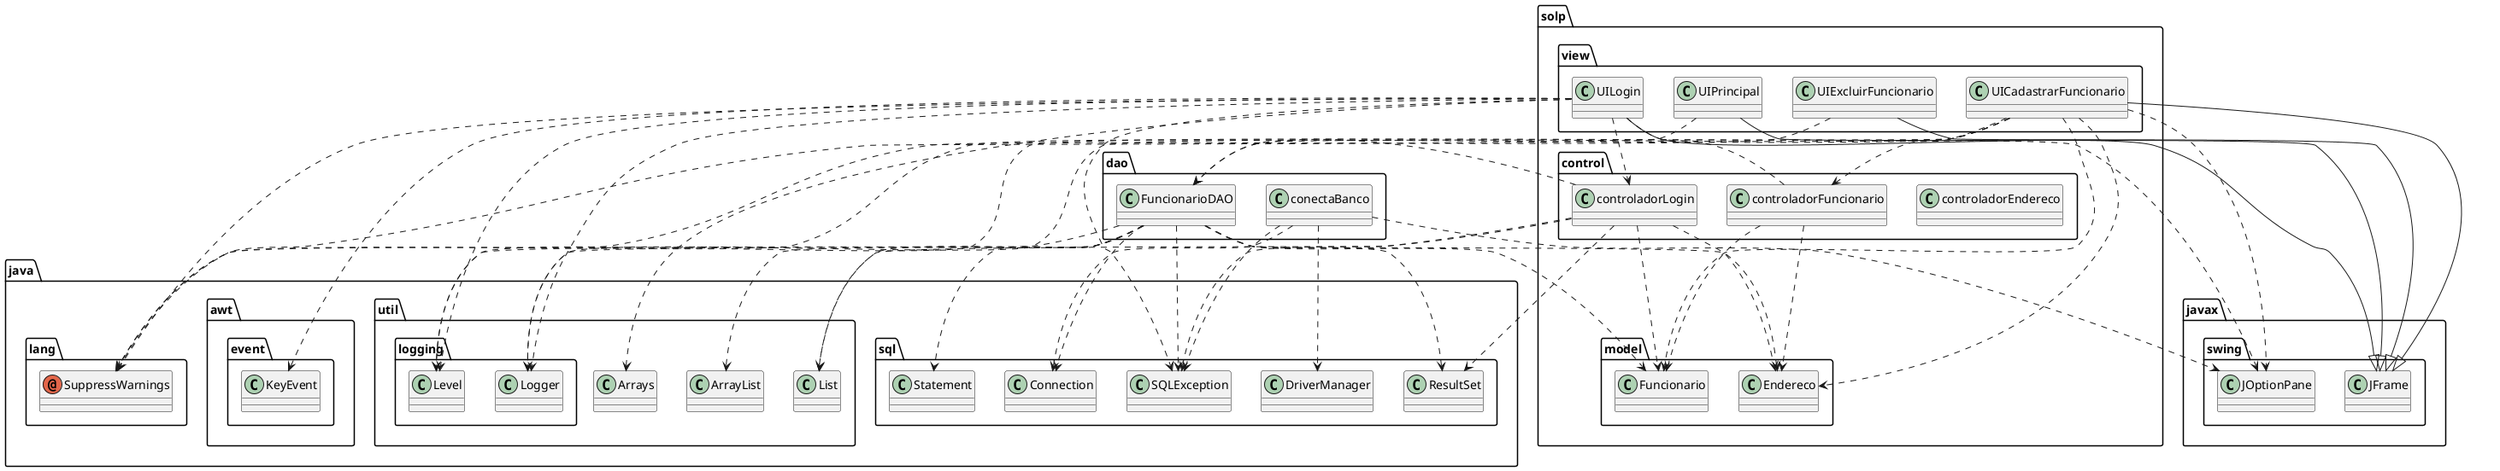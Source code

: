 @startuml
annotation java.lang.SuppressWarnings
class dao.FuncionarioDAO
class dao.conectaBanco
class java.awt.event.KeyEvent
class java.sql.Connection
class java.sql.DriverManager
class java.sql.ResultSet
class java.sql.SQLException
class java.sql.Statement
class java.util.ArrayList
class java.util.Arrays
class java.util.List
class java.util.logging.Level
class java.util.logging.Logger
class javax.swing.JFrame
class javax.swing.JOptionPane
class solp.control.controladorEndereco
class solp.control.controladorFuncionario
class solp.control.controladorLogin
class solp.model.Endereco
class solp.model.Funcionario
class solp.view.UICadastrarFuncionario
class solp.view.UIExcluirFuncionario
class solp.view.UILogin
class solp.view.UIPrincipal
dao.FuncionarioDAO ..> java.sql.Connection
dao.FuncionarioDAO ..> java.sql.ResultSet
dao.FuncionarioDAO ..> java.sql.SQLException
dao.FuncionarioDAO ..> java.sql.Statement
dao.FuncionarioDAO ..> java.util.ArrayList
dao.FuncionarioDAO ..> java.util.List
dao.FuncionarioDAO ..> java.util.logging.Level
dao.FuncionarioDAO ..> java.util.logging.Logger
dao.FuncionarioDAO ..> solp.model.Endereco
dao.FuncionarioDAO ..> solp.model.Funcionario
dao.conectaBanco ..> java.sql.Connection
dao.conectaBanco ..> java.sql.DriverManager
dao.conectaBanco ..> java.sql.SQLException
dao.conectaBanco ..> javax.swing.JOptionPane
solp.control.controladorFuncionario ..> dao.FuncionarioDAO
solp.control.controladorFuncionario ..> solp.model.Endereco
solp.control.controladorFuncionario ..> solp.model.Funcionario
solp.control.controladorLogin ..> dao.FuncionarioDAO
solp.control.controladorLogin ..> java.sql.ResultSet
solp.control.controladorLogin ..> java.sql.SQLException
solp.control.controladorLogin ..> java.util.List
solp.control.controladorLogin ..> solp.model.Endereco
solp.control.controladorLogin ..> solp.model.Funcionario
solp.view.UICadastrarFuncionario ..> java.lang.SuppressWarnings
solp.view.UICadastrarFuncionario ..> java.util.logging.Level
solp.view.UICadastrarFuncionario ..> java.util.logging.Logger
solp.view.UICadastrarFuncionario --|> javax.swing.JFrame
solp.view.UICadastrarFuncionario ..> javax.swing.JOptionPane
solp.view.UICadastrarFuncionario ..> solp.control.controladorFuncionario
solp.view.UICadastrarFuncionario ..> solp.model.Endereco
solp.view.UICadastrarFuncionario ..> solp.model.Funcionario
solp.view.UIExcluirFuncionario ..> java.lang.SuppressWarnings
solp.view.UIExcluirFuncionario --|> javax.swing.JFrame
solp.view.UILogin ..> java.lang.SuppressWarnings
solp.view.UILogin ..> java.awt.event.KeyEvent
solp.view.UILogin ..> java.sql.SQLException
solp.view.UILogin ..> java.util.Arrays
solp.view.UILogin ..> java.util.logging.Level
solp.view.UILogin ..> java.util.logging.Logger
solp.view.UILogin --|> javax.swing.JFrame
solp.view.UILogin ..> javax.swing.JOptionPane
solp.view.UILogin ..> solp.control.controladorLogin
solp.view.UIPrincipal ..> java.lang.SuppressWarnings
solp.view.UIPrincipal --|> javax.swing.JFrame
@enduml